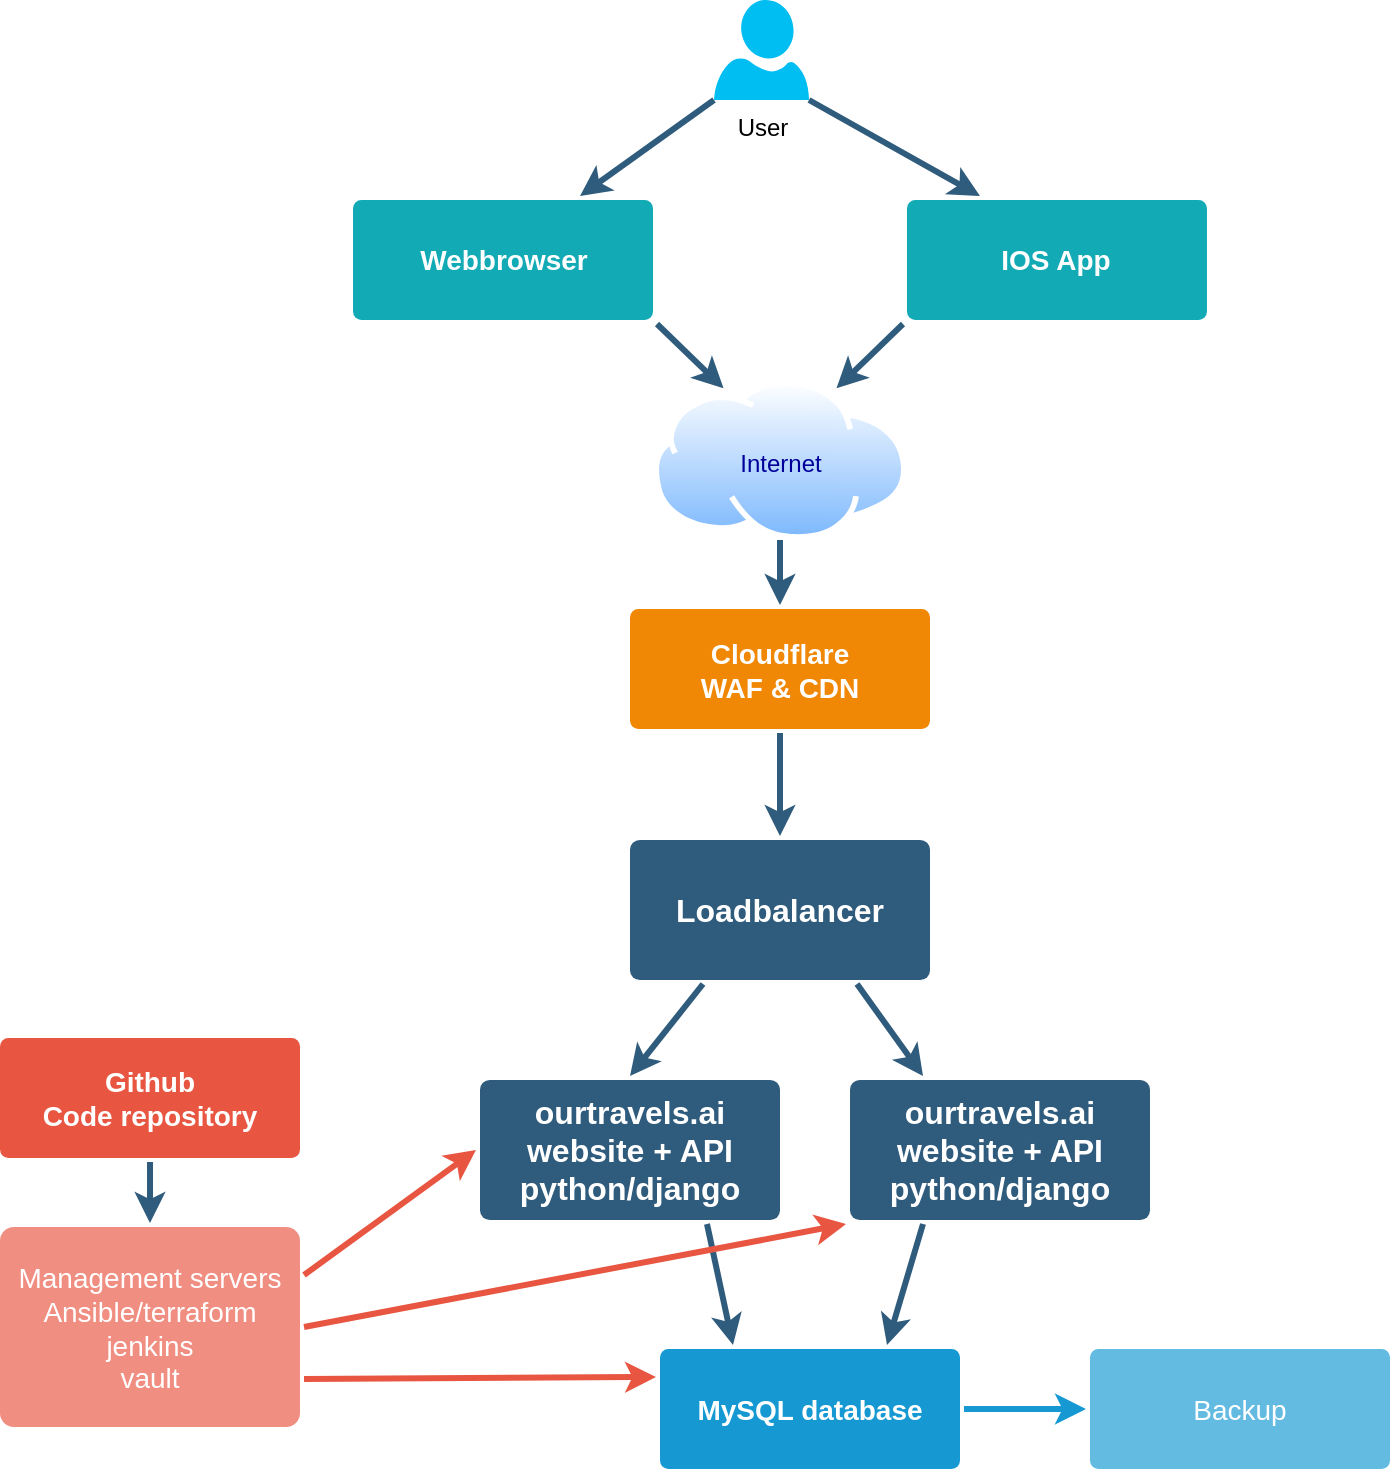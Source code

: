 <mxfile version="24.4.0" type="device">
  <diagram id="6a731a19-8d31-9384-78a2-239565b7b9f0" name="Page-1">
    <mxGraphModel dx="1481" dy="855" grid="1" gridSize="10" guides="1" tooltips="1" connect="1" arrows="1" fold="1" page="1" pageScale="1" pageWidth="1169" pageHeight="827" background="none" math="0" shadow="0">
      <root>
        <mxCell id="0" />
        <mxCell id="1" parent="0" />
        <mxCell id="1745" value="" style="edgeStyle=none;rounded=0;jumpStyle=none;html=1;shadow=0;labelBackgroundColor=none;startArrow=none;startFill=0;endArrow=classic;endFill=1;jettySize=auto;orthogonalLoop=1;strokeColor=#2F5B7C;strokeWidth=3;fontFamily=Helvetica;fontSize=16;fontColor=#23445D;spacing=5;exitX=0.25;exitY=1;exitDx=0;exitDy=0;entryX=0.5;entryY=0;entryDx=0;entryDy=0;" parent="1" source="5pEpqyTPm28KYlVMtUAd-1789" target="1749" edge="1">
          <mxGeometry relative="1" as="geometry">
            <mxPoint x="570" y="520" as="sourcePoint" />
            <mxPoint x="670" y="463.5" as="targetPoint" />
          </mxGeometry>
        </mxCell>
        <mxCell id="1746" value="" style="edgeStyle=none;rounded=0;jumpStyle=none;html=1;shadow=0;labelBackgroundColor=none;startArrow=none;startFill=0;endArrow=classic;endFill=1;jettySize=auto;orthogonalLoop=1;strokeColor=#2F5B7C;strokeWidth=3;fontFamily=Helvetica;fontSize=16;fontColor=#23445D;spacing=5;entryX=0.75;entryY=0;entryDx=0;entryDy=0;exitX=0;exitY=1;exitDx=0;exitDy=0;" parent="1" source="1771" target="5pEpqyTPm28KYlVMtUAd-1781" edge="1">
          <mxGeometry relative="1" as="geometry">
            <mxPoint x="780" y="480" as="sourcePoint" />
          </mxGeometry>
        </mxCell>
        <mxCell id="1747" value="" style="edgeStyle=none;rounded=0;jumpStyle=none;html=1;shadow=0;labelBackgroundColor=none;startArrow=none;startFill=0;endArrow=classic;endFill=1;jettySize=auto;orthogonalLoop=1;strokeColor=#2F5B7C;strokeWidth=3;fontFamily=Helvetica;fontSize=16;fontColor=#23445D;spacing=5;entryX=0.25;entryY=0;entryDx=0;entryDy=0;exitX=0.75;exitY=1;exitDx=0;exitDy=0;" parent="1" source="1749" target="1760" edge="1">
          <mxGeometry relative="1" as="geometry" />
        </mxCell>
        <mxCell id="1748" value="" style="edgeStyle=none;rounded=0;jumpStyle=none;html=1;shadow=0;labelBackgroundColor=none;startArrow=none;startFill=0;endArrow=classic;endFill=1;jettySize=auto;orthogonalLoop=1;strokeColor=#2F5B7C;strokeWidth=3;fontFamily=Helvetica;fontSize=16;fontColor=#23445D;spacing=5;entryX=0.5;entryY=0;entryDx=0;entryDy=0;exitX=0.5;exitY=1;exitDx=0;exitDy=0;" parent="1" source="1753" target="1754" edge="1">
          <mxGeometry relative="1" as="geometry" />
        </mxCell>
        <mxCell id="1749" value="ourtravels.ai&lt;div&gt;website + API&lt;/div&gt;&lt;div&gt;python/django&lt;/div&gt;" style="rounded=1;whiteSpace=wrap;html=1;shadow=0;labelBackgroundColor=none;strokeColor=none;strokeWidth=3;fillColor=#2F5B7C;fontFamily=Helvetica;fontSize=16;fontColor=#FFFFFF;align=center;fontStyle=1;spacing=5;arcSize=7;perimeterSpacing=2;" parent="1" vertex="1">
          <mxGeometry x="420" y="550" width="150" height="70" as="geometry" />
        </mxCell>
        <mxCell id="1752" value="" style="edgeStyle=none;rounded=1;jumpStyle=none;html=1;shadow=0;labelBackgroundColor=none;startArrow=none;startFill=0;jettySize=auto;orthogonalLoop=1;strokeColor=#E85642;strokeWidth=3;fontFamily=Helvetica;fontSize=14;fontColor=#FFFFFF;spacing=5;fontStyle=1;fillColor=#b0e3e6;entryX=0;entryY=0.5;entryDx=0;entryDy=0;exitX=1;exitY=0.25;exitDx=0;exitDy=0;" parent="1" source="1754" target="1749" edge="1">
          <mxGeometry relative="1" as="geometry" />
        </mxCell>
        <mxCell id="1753" value="Github&lt;div&gt;Code repository&lt;/div&gt;" style="rounded=1;whiteSpace=wrap;html=1;shadow=0;labelBackgroundColor=none;strokeColor=none;strokeWidth=3;fillColor=#e85642;fontFamily=Helvetica;fontSize=14;fontColor=#FFFFFF;align=center;spacing=5;fontStyle=1;arcSize=7;perimeterSpacing=2;" parent="1" vertex="1">
          <mxGeometry x="180" y="529" width="150" height="60" as="geometry" />
        </mxCell>
        <mxCell id="1754" value="Management servers&lt;div&gt;Ansible/terraform&lt;/div&gt;&lt;div&gt;jenkins&lt;/div&gt;&lt;div&gt;vault&lt;/div&gt;" style="rounded=1;whiteSpace=wrap;html=1;shadow=0;labelBackgroundColor=none;strokeColor=none;strokeWidth=3;fillColor=#f08e81;fontFamily=Helvetica;fontSize=14;fontColor=#FFFFFF;align=center;spacing=5;fontStyle=0;arcSize=7;perimeterSpacing=2;" parent="1" vertex="1">
          <mxGeometry x="180" y="623.5" width="150" height="100" as="geometry" />
        </mxCell>
        <mxCell id="1759" value="" style="edgeStyle=none;rounded=0;jumpStyle=none;html=1;shadow=0;labelBackgroundColor=none;startArrow=none;startFill=0;endArrow=classic;endFill=1;jettySize=auto;orthogonalLoop=1;strokeColor=#1699D3;strokeWidth=3;fontFamily=Helvetica;fontSize=14;fontColor=#FFFFFF;spacing=5;" parent="1" source="1760" target="1761" edge="1">
          <mxGeometry relative="1" as="geometry" />
        </mxCell>
        <mxCell id="1760" value="MySQL database" style="rounded=1;whiteSpace=wrap;html=1;shadow=0;labelBackgroundColor=none;strokeColor=none;strokeWidth=3;fillColor=#1699d3;fontFamily=Helvetica;fontSize=14;fontColor=#FFFFFF;align=center;spacing=5;fontStyle=1;arcSize=7;perimeterSpacing=2;" parent="1" vertex="1">
          <mxGeometry x="510" y="684.5" width="150" height="60" as="geometry" />
        </mxCell>
        <mxCell id="1761" value="Backup" style="rounded=1;whiteSpace=wrap;html=1;shadow=0;labelBackgroundColor=none;strokeColor=none;strokeWidth=3;fillColor=#64bbe2;fontFamily=Helvetica;fontSize=14;fontColor=#FFFFFF;align=center;spacing=5;arcSize=7;perimeterSpacing=2;" parent="1" vertex="1">
          <mxGeometry x="725" y="684.5" width="150" height="60" as="geometry" />
        </mxCell>
        <mxCell id="1764" value="Cloudflare&lt;div&gt;WAF &amp;amp; CDN&lt;/div&gt;" style="rounded=1;whiteSpace=wrap;html=1;shadow=0;labelBackgroundColor=none;strokeColor=none;strokeWidth=3;fillColor=#F08705;fontFamily=Helvetica;fontSize=14;fontColor=#FFFFFF;align=center;spacing=5;fontStyle=1;arcSize=7;perimeterSpacing=2;" parent="1" vertex="1">
          <mxGeometry x="495" y="314.5" width="150" height="60" as="geometry" />
        </mxCell>
        <mxCell id="1771" value="IOS App" style="rounded=1;whiteSpace=wrap;html=1;shadow=0;labelBackgroundColor=none;strokeColor=none;strokeWidth=3;fillColor=#12aab5;fontFamily=Helvetica;fontSize=14;fontColor=#FFFFFF;align=center;spacing=5;fontStyle=1;arcSize=7;perimeterSpacing=2;" parent="1" vertex="1">
          <mxGeometry x="633.49" y="110.0" width="150" height="60" as="geometry" />
        </mxCell>
        <mxCell id="5pEpqyTPm28KYlVMtUAd-1779" value="User" style="verticalLabelPosition=bottom;html=1;verticalAlign=top;align=center;strokeColor=none;fillColor=#00BEF2;shape=mxgraph.azure.user;" vertex="1" parent="1">
          <mxGeometry x="537" y="10" width="47.5" height="50" as="geometry" />
        </mxCell>
        <mxCell id="5pEpqyTPm28KYlVMtUAd-1780" value="Webbrowser" style="rounded=1;whiteSpace=wrap;html=1;shadow=0;labelBackgroundColor=none;strokeColor=none;strokeWidth=3;fillColor=#12aab5;fontFamily=Helvetica;fontSize=14;fontColor=#FFFFFF;align=center;spacing=5;fontStyle=1;arcSize=7;perimeterSpacing=2;" vertex="1" parent="1">
          <mxGeometry x="356.51" y="110.0" width="150" height="60" as="geometry" />
        </mxCell>
        <mxCell id="5pEpqyTPm28KYlVMtUAd-1781" value="Internet" style="image;aspect=fixed;perimeter=ellipsePerimeter;html=1;align=center;shadow=0;dashed=0;spacingTop=3;image=img/lib/active_directory/internet_cloud.svg;labelPosition=center;verticalLabelPosition=middle;verticalAlign=middle;labelBackgroundColor=none;fontColor=#000099;" vertex="1" parent="1">
          <mxGeometry x="506.51" y="200" width="126.98" height="80" as="geometry" />
        </mxCell>
        <mxCell id="5pEpqyTPm28KYlVMtUAd-1782" value="" style="edgeStyle=none;rounded=0;jumpStyle=none;html=1;shadow=0;labelBackgroundColor=none;startArrow=none;startFill=0;endArrow=classic;endFill=1;jettySize=auto;orthogonalLoop=1;strokeColor=#2F5B7C;strokeWidth=3;fontFamily=Helvetica;fontSize=16;fontColor=#23445D;spacing=5;entryX=0.25;entryY=0;entryDx=0;entryDy=0;exitX=1;exitY=1;exitDx=0;exitDy=0;" edge="1" parent="1" source="5pEpqyTPm28KYlVMtUAd-1780" target="5pEpqyTPm28KYlVMtUAd-1781">
          <mxGeometry relative="1" as="geometry">
            <mxPoint x="593" y="150" as="sourcePoint" />
            <mxPoint x="580" y="210" as="targetPoint" />
          </mxGeometry>
        </mxCell>
        <mxCell id="5pEpqyTPm28KYlVMtUAd-1783" value="" style="edgeStyle=none;rounded=0;jumpStyle=none;html=1;shadow=0;labelBackgroundColor=none;startArrow=none;startFill=0;endArrow=classic;endFill=1;jettySize=auto;orthogonalLoop=1;strokeColor=#2F5B7C;strokeWidth=3;fontFamily=Helvetica;fontSize=16;fontColor=#23445D;spacing=5;entryX=0.75;entryY=0;entryDx=0;entryDy=0;exitX=0;exitY=1;exitDx=0;exitDy=0;exitPerimeter=0;" edge="1" parent="1" source="5pEpqyTPm28KYlVMtUAd-1779" target="5pEpqyTPm28KYlVMtUAd-1780">
          <mxGeometry relative="1" as="geometry">
            <mxPoint x="586.5" y="100" as="sourcePoint" />
            <mxPoint x="553.5" y="132" as="targetPoint" />
          </mxGeometry>
        </mxCell>
        <mxCell id="5pEpqyTPm28KYlVMtUAd-1784" value="" style="edgeStyle=none;rounded=0;jumpStyle=none;html=1;shadow=0;labelBackgroundColor=none;startArrow=none;startFill=0;endArrow=classic;endFill=1;jettySize=auto;orthogonalLoop=1;strokeColor=#2F5B7C;strokeWidth=3;fontFamily=Helvetica;fontSize=16;fontColor=#23445D;spacing=5;entryX=0.25;entryY=0;entryDx=0;entryDy=0;exitX=1;exitY=1;exitDx=0;exitDy=0;exitPerimeter=0;" edge="1" parent="1" source="5pEpqyTPm28KYlVMtUAd-1779" target="1771">
          <mxGeometry relative="1" as="geometry">
            <mxPoint x="651" y="192" as="sourcePoint" />
            <mxPoint x="618" y="224" as="targetPoint" />
          </mxGeometry>
        </mxCell>
        <mxCell id="5pEpqyTPm28KYlVMtUAd-1785" value="" style="edgeStyle=none;rounded=0;jumpStyle=none;html=1;shadow=0;labelBackgroundColor=none;startArrow=none;startFill=0;endArrow=classic;endFill=1;jettySize=auto;orthogonalLoop=1;strokeColor=#2F5B7C;strokeWidth=3;fontFamily=Helvetica;fontSize=16;fontColor=#23445D;spacing=5;entryX=0.5;entryY=0;entryDx=0;entryDy=0;exitX=0.5;exitY=1;exitDx=0;exitDy=0;" edge="1" parent="1" source="5pEpqyTPm28KYlVMtUAd-1781" target="1764">
          <mxGeometry relative="1" as="geometry">
            <mxPoint x="661" y="202" as="sourcePoint" />
            <mxPoint x="628" y="234" as="targetPoint" />
          </mxGeometry>
        </mxCell>
        <mxCell id="5pEpqyTPm28KYlVMtUAd-1786" value="" style="edgeStyle=none;rounded=1;jumpStyle=none;html=1;shadow=0;labelBackgroundColor=none;startArrow=none;startFill=0;jettySize=auto;orthogonalLoop=1;strokeColor=#E85642;strokeWidth=3;fontFamily=Helvetica;fontSize=14;fontColor=#FFFFFF;spacing=5;fontStyle=1;fillColor=#b0e3e6;entryX=0;entryY=0.25;entryDx=0;entryDy=0;exitX=1;exitY=0.75;exitDx=0;exitDy=0;" edge="1" parent="1" source="1754" target="1760">
          <mxGeometry relative="1" as="geometry">
            <mxPoint x="302" y="647.5" as="sourcePoint" />
            <mxPoint x="428" y="634.5" as="targetPoint" />
          </mxGeometry>
        </mxCell>
        <mxCell id="5pEpqyTPm28KYlVMtUAd-1787" value="ourtravels.ai&lt;div&gt;website + API&lt;/div&gt;&lt;div&gt;python/django&lt;/div&gt;" style="rounded=1;whiteSpace=wrap;html=1;shadow=0;labelBackgroundColor=none;strokeColor=none;strokeWidth=3;fillColor=#2F5B7C;fontFamily=Helvetica;fontSize=16;fontColor=#FFFFFF;align=center;fontStyle=1;spacing=5;arcSize=7;perimeterSpacing=2;" vertex="1" parent="1">
          <mxGeometry x="605" y="550" width="150" height="70" as="geometry" />
        </mxCell>
        <mxCell id="5pEpqyTPm28KYlVMtUAd-1788" value="" style="edgeStyle=none;rounded=0;jumpStyle=none;html=1;shadow=0;labelBackgroundColor=none;startArrow=none;startFill=0;endArrow=classic;endFill=1;jettySize=auto;orthogonalLoop=1;strokeColor=#2F5B7C;strokeWidth=3;fontFamily=Helvetica;fontSize=16;fontColor=#23445D;spacing=5;exitX=0.25;exitY=1;exitDx=0;exitDy=0;entryX=0.75;entryY=0;entryDx=0;entryDy=0;" edge="1" parent="1" source="5pEpqyTPm28KYlVMtUAd-1787" target="1760">
          <mxGeometry relative="1" as="geometry">
            <mxPoint x="531" y="632" as="sourcePoint" />
            <mxPoint x="573" y="692" as="targetPoint" />
          </mxGeometry>
        </mxCell>
        <mxCell id="5pEpqyTPm28KYlVMtUAd-1789" value="Loadbalancer" style="rounded=1;whiteSpace=wrap;html=1;shadow=0;labelBackgroundColor=none;strokeColor=none;strokeWidth=3;fillColor=#2F5B7C;fontFamily=Helvetica;fontSize=16;fontColor=#FFFFFF;align=center;fontStyle=1;spacing=5;arcSize=7;perimeterSpacing=2;" vertex="1" parent="1">
          <mxGeometry x="495" y="430" width="150" height="70" as="geometry" />
        </mxCell>
        <mxCell id="5pEpqyTPm28KYlVMtUAd-1791" value="" style="edgeStyle=none;rounded=0;jumpStyle=none;html=1;shadow=0;labelBackgroundColor=none;startArrow=none;startFill=0;endArrow=classic;endFill=1;jettySize=auto;orthogonalLoop=1;strokeColor=#2F5B7C;strokeWidth=3;fontFamily=Helvetica;fontSize=16;fontColor=#23445D;spacing=5;exitX=0.75;exitY=1;exitDx=0;exitDy=0;entryX=0.25;entryY=0;entryDx=0;entryDy=0;" edge="1" parent="1" source="5pEpqyTPm28KYlVMtUAd-1789" target="5pEpqyTPm28KYlVMtUAd-1787">
          <mxGeometry relative="1" as="geometry">
            <mxPoint x="541" y="512" as="sourcePoint" />
            <mxPoint x="580" y="597" as="targetPoint" />
          </mxGeometry>
        </mxCell>
        <mxCell id="5pEpqyTPm28KYlVMtUAd-1792" value="" style="edgeStyle=none;rounded=0;jumpStyle=none;html=1;shadow=0;labelBackgroundColor=none;startArrow=none;startFill=0;endArrow=classic;endFill=1;jettySize=auto;orthogonalLoop=1;strokeColor=#2F5B7C;strokeWidth=3;fontFamily=Helvetica;fontSize=16;fontColor=#23445D;spacing=5;entryX=0.5;entryY=0;entryDx=0;entryDy=0;exitX=0.5;exitY=1;exitDx=0;exitDy=0;" edge="1" parent="1" source="1764" target="5pEpqyTPm28KYlVMtUAd-1789">
          <mxGeometry relative="1" as="geometry">
            <mxPoint x="680" y="410" as="sourcePoint" />
            <mxPoint x="580" y="323" as="targetPoint" />
          </mxGeometry>
        </mxCell>
        <mxCell id="5pEpqyTPm28KYlVMtUAd-1793" value="" style="edgeStyle=none;rounded=1;jumpStyle=none;html=1;shadow=0;labelBackgroundColor=none;startArrow=none;startFill=0;jettySize=auto;orthogonalLoop=1;strokeColor=#E85642;strokeWidth=3;fontFamily=Helvetica;fontSize=14;fontColor=#FFFFFF;spacing=5;fontStyle=1;fillColor=#b0e3e6;entryX=0;entryY=1;entryDx=0;entryDy=0;exitX=1;exitY=0.5;exitDx=0;exitDy=0;" edge="1" parent="1" source="1754" target="5pEpqyTPm28KYlVMtUAd-1787">
          <mxGeometry relative="1" as="geometry">
            <mxPoint x="342" y="658" as="sourcePoint" />
            <mxPoint x="428" y="595" as="targetPoint" />
          </mxGeometry>
        </mxCell>
      </root>
    </mxGraphModel>
  </diagram>
</mxfile>
